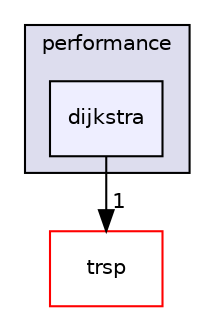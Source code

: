 digraph "/home/vicky/pgrouting/pgrouting/pgrouting/src/linecommand/src/performance/dijkstra" {
  compound=true
  node [ fontsize="10", fontname="Helvetica"];
  edge [ labelfontsize="10", labelfontname="Helvetica"];
  subgraph clusterdir_e8b42ff1af0152a05c31ecc701d9ae0c {
    graph [ bgcolor="#ddddee", pencolor="black", label="performance" fontname="Helvetica", fontsize="10", URL="dir_e8b42ff1af0152a05c31ecc701d9ae0c.html"]
  dir_baac00f32e7554534959129813a74147 [shape=box, label="dijkstra", style="filled", fillcolor="#eeeeff", pencolor="black", URL="dir_baac00f32e7554534959129813a74147.html"];
  }
  dir_3ff9a90ff40b28e0f207f5cd80dcba32 [shape=box label="trsp" fillcolor="white" style="filled" color="red" URL="dir_3ff9a90ff40b28e0f207f5cd80dcba32.html"];
  dir_baac00f32e7554534959129813a74147->dir_3ff9a90ff40b28e0f207f5cd80dcba32 [headlabel="1", labeldistance=1.5 headhref="dir_000063_000070.html"];
}
